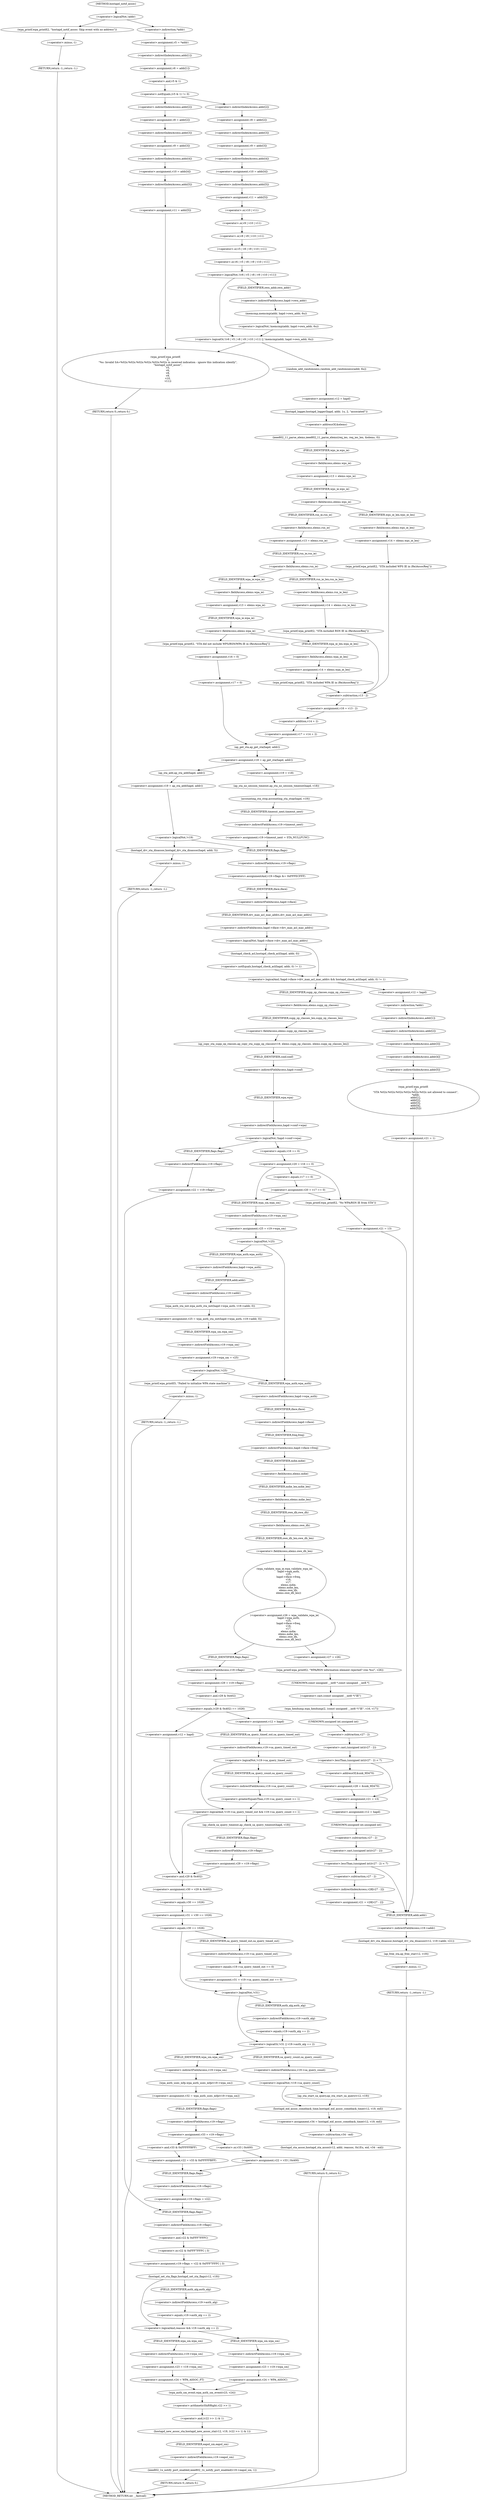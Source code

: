 digraph hostapd_notif_assoc {  
"1000169" [label = "(<operator>.logicalNot,!addr)" ]
"1000172" [label = "(wpa_printf,wpa_printf(2, \"hostapd_notif_assoc: Skip event with no address\"))" ]
"1000175" [label = "(RETURN,return -1;,return -1;)" ]
"1000176" [label = "(<operator>.minus,-1)" ]
"1000178" [label = "(<operator>.assignment,v5 = *addr)" ]
"1000180" [label = "(<operator>.indirection,*addr)" ]
"1000182" [label = "(<operator>.assignment,v6 = addr[1])" ]
"1000184" [label = "(<operator>.indirectIndexAccess,addr[1])" ]
"1000188" [label = "(<operator>.notEquals,(v5 & 1) != 0)" ]
"1000189" [label = "(<operator>.and,v5 & 1)" ]
"1000194" [label = "(<operator>.assignment,v8 = addr[2])" ]
"1000196" [label = "(<operator>.indirectIndexAccess,addr[2])" ]
"1000199" [label = "(<operator>.assignment,v9 = addr[3])" ]
"1000201" [label = "(<operator>.indirectIndexAccess,addr[3])" ]
"1000204" [label = "(<operator>.assignment,v10 = addr[4])" ]
"1000206" [label = "(<operator>.indirectIndexAccess,addr[4])" ]
"1000209" [label = "(<operator>.assignment,v11 = addr[5])" ]
"1000211" [label = "(<operator>.indirectIndexAccess,addr[5])" ]
"1000215" [label = "(wpa_printf,wpa_printf(\n      2,\n      \"%s: Invalid SA=%02x:%02x:%02x:%02x:%02x:%02x in received indication - ignore this indication silently\",\n      \"hostapd_notif_assoc\",\n      v5,\n      v6,\n      v8,\n      v9,\n      v10,\n      v11))" ]
"1000225" [label = "(RETURN,return 0;,return 0;)" ]
"1000227" [label = "(<operator>.assignment,v8 = addr[2])" ]
"1000229" [label = "(<operator>.indirectIndexAccess,addr[2])" ]
"1000232" [label = "(<operator>.assignment,v9 = addr[3])" ]
"1000234" [label = "(<operator>.indirectIndexAccess,addr[3])" ]
"1000237" [label = "(<operator>.assignment,v10 = addr[4])" ]
"1000239" [label = "(<operator>.indirectIndexAccess,addr[4])" ]
"1000242" [label = "(<operator>.assignment,v11 = addr[5])" ]
"1000244" [label = "(<operator>.indirectIndexAccess,addr[5])" ]
"1000248" [label = "(<operator>.logicalOr,!(v6 | v5 | v8 | v9 | v10 | v11) || !memcmp(addr, hapd->own_addr, 6u))" ]
"1000249" [label = "(<operator>.logicalNot,!(v6 | v5 | v8 | v9 | v10 | v11))" ]
"1000250" [label = "(<operator>.or,v6 | v5 | v8 | v9 | v10 | v11)" ]
"1000252" [label = "(<operator>.or,v5 | v8 | v9 | v10 | v11)" ]
"1000254" [label = "(<operator>.or,v8 | v9 | v10 | v11)" ]
"1000256" [label = "(<operator>.or,v9 | v10 | v11)" ]
"1000258" [label = "(<operator>.or,v10 | v11)" ]
"1000261" [label = "(<operator>.logicalNot,!memcmp(addr, hapd->own_addr, 6u))" ]
"1000262" [label = "(memcmp,memcmp(addr, hapd->own_addr, 6u))" ]
"1000264" [label = "(<operator>.indirectFieldAccess,hapd->own_addr)" ]
"1000266" [label = "(FIELD_IDENTIFIER,own_addr,own_addr)" ]
"1000269" [label = "(random_add_randomness,random_add_randomness(addr, 6u))" ]
"1000272" [label = "(<operator>.assignment,v12 = hapd)" ]
"1000275" [label = "(hostapd_logger,hostapd_logger(hapd, addr, 1u, 2, \"associated\"))" ]
"1000281" [label = "(ieee802_11_parse_elems,ieee802_11_parse_elems(req_ies, req_ies_len, &elems, 0))" ]
"1000284" [label = "(<operator>.addressOf,&elems)" ]
"1000287" [label = "(<operator>.assignment,v13 = elems.wps_ie)" ]
"1000289" [label = "(<operator>.fieldAccess,elems.wps_ie)" ]
"1000291" [label = "(FIELD_IDENTIFIER,wps_ie,wps_ie)" ]
"1000293" [label = "(<operator>.fieldAccess,elems.wps_ie)" ]
"1000295" [label = "(FIELD_IDENTIFIER,wps_ie,wps_ie)" ]
"1000297" [label = "(<operator>.assignment,v14 = elems.wps_ie_len)" ]
"1000299" [label = "(<operator>.fieldAccess,elems.wps_ie_len)" ]
"1000301" [label = "(FIELD_IDENTIFIER,wps_ie_len,wps_ie_len)" ]
"1000302" [label = "(wpa_printf,wpa_printf(2, \"STA included WPS IE in (Re)AssocReq\"))" ]
"1000306" [label = "(<operator>.assignment,v16 = v13 - 2)" ]
"1000308" [label = "(<operator>.subtraction,v13 - 2)" ]
"1000311" [label = "(<operator>.assignment,v17 = v14 + 2)" ]
"1000313" [label = "(<operator>.addition,v14 + 2)" ]
"1000317" [label = "(<operator>.assignment,v13 = elems.rsn_ie)" ]
"1000319" [label = "(<operator>.fieldAccess,elems.rsn_ie)" ]
"1000321" [label = "(FIELD_IDENTIFIER,rsn_ie,rsn_ie)" ]
"1000323" [label = "(<operator>.fieldAccess,elems.rsn_ie)" ]
"1000325" [label = "(FIELD_IDENTIFIER,rsn_ie,rsn_ie)" ]
"1000327" [label = "(<operator>.assignment,v14 = elems.rsn_ie_len)" ]
"1000329" [label = "(<operator>.fieldAccess,elems.rsn_ie_len)" ]
"1000331" [label = "(FIELD_IDENTIFIER,rsn_ie_len,rsn_ie_len)" ]
"1000332" [label = "(wpa_printf,wpa_printf(2, \"STA included RSN IE in (Re)AssocReq\"))" ]
"1000336" [label = "(<operator>.assignment,v13 = elems.wpa_ie)" ]
"1000338" [label = "(<operator>.fieldAccess,elems.wpa_ie)" ]
"1000340" [label = "(FIELD_IDENTIFIER,wpa_ie,wpa_ie)" ]
"1000342" [label = "(<operator>.fieldAccess,elems.wpa_ie)" ]
"1000344" [label = "(FIELD_IDENTIFIER,wpa_ie,wpa_ie)" ]
"1000346" [label = "(<operator>.assignment,v14 = elems.wpa_ie_len)" ]
"1000348" [label = "(<operator>.fieldAccess,elems.wpa_ie_len)" ]
"1000350" [label = "(FIELD_IDENTIFIER,wpa_ie_len,wpa_ie_len)" ]
"1000351" [label = "(wpa_printf,wpa_printf(2, \"STA included WPA IE in (Re)AssocReq\"))" ]
"1000355" [label = "(wpa_printf,wpa_printf(2, \"STA did not include WPS/RSN/WPA IE in (Re)AssocReq\"))" ]
"1000358" [label = "(<operator>.assignment,v16 = 0)" ]
"1000361" [label = "(<operator>.assignment,v17 = 0)" ]
"1000365" [label = "(<operator>.assignment,v18 = ap_get_sta(hapd, addr))" ]
"1000367" [label = "(ap_get_sta,ap_get_sta(hapd, addr))" ]
"1000373" [label = "(<operator>.assignment,v19 = v18)" ]
"1000376" [label = "(ap_sta_no_session_timeout,ap_sta_no_session_timeout(hapd, v18))" ]
"1000379" [label = "(accounting_sta_stop,accounting_sta_stop(hapd, v19))" ]
"1000382" [label = "(<operator>.assignment,v19->timeout_next = STA_NULLFUNC)" ]
"1000383" [label = "(<operator>.indirectFieldAccess,v19->timeout_next)" ]
"1000385" [label = "(FIELD_IDENTIFIER,timeout_next,timeout_next)" ]
"1000389" [label = "(<operator>.assignment,v19 = ap_sta_add(hapd, addr))" ]
"1000391" [label = "(ap_sta_add,ap_sta_add(hapd, addr))" ]
"1000395" [label = "(<operator>.logicalNot,!v19)" ]
"1000398" [label = "(hostapd_drv_sta_disassoc,hostapd_drv_sta_disassoc(hapd, addr, 5))" ]
"1000402" [label = "(RETURN,return -1;,return -1;)" ]
"1000403" [label = "(<operator>.minus,-1)" ]
"1000405" [label = "(<operators>.assignmentAnd,v19->flags &= 0xFFFECFFF)" ]
"1000406" [label = "(<operator>.indirectFieldAccess,v19->flags)" ]
"1000408" [label = "(FIELD_IDENTIFIER,flags,flags)" ]
"1000411" [label = "(<operator>.logicalAnd,!hapd->iface->drv_max_acl_mac_addrs && hostapd_check_acl(hapd, addr, 0) != 1)" ]
"1000412" [label = "(<operator>.logicalNot,!hapd->iface->drv_max_acl_mac_addrs)" ]
"1000413" [label = "(<operator>.indirectFieldAccess,hapd->iface->drv_max_acl_mac_addrs)" ]
"1000414" [label = "(<operator>.indirectFieldAccess,hapd->iface)" ]
"1000416" [label = "(FIELD_IDENTIFIER,iface,iface)" ]
"1000417" [label = "(FIELD_IDENTIFIER,drv_max_acl_mac_addrs,drv_max_acl_mac_addrs)" ]
"1000418" [label = "(<operator>.notEquals,hostapd_check_acl(hapd, addr, 0) != 1)" ]
"1000419" [label = "(hostapd_check_acl,hostapd_check_acl(hapd, addr, 0))" ]
"1000425" [label = "(<operator>.assignment,v12 = hapd)" ]
"1000428" [label = "(wpa_printf,wpa_printf(\n      3,\n      \"STA %02x:%02x:%02x:%02x:%02x:%02x not allowed to connect\",\n      *addr,\n      addr[1],\n      addr[2],\n      addr[3],\n      addr[4],\n      addr[5]))" ]
"1000431" [label = "(<operator>.indirection,*addr)" ]
"1000433" [label = "(<operator>.indirectIndexAccess,addr[1])" ]
"1000436" [label = "(<operator>.indirectIndexAccess,addr[2])" ]
"1000439" [label = "(<operator>.indirectIndexAccess,addr[3])" ]
"1000442" [label = "(<operator>.indirectIndexAccess,addr[4])" ]
"1000445" [label = "(<operator>.indirectIndexAccess,addr[5])" ]
"1000448" [label = "(<operator>.assignment,v21 = 1)" ]
"1000452" [label = "(ap_copy_sta_supp_op_classes,ap_copy_sta_supp_op_classes(v19, elems.supp_op_classes, elems.supp_op_classes_len))" ]
"1000454" [label = "(<operator>.fieldAccess,elems.supp_op_classes)" ]
"1000456" [label = "(FIELD_IDENTIFIER,supp_op_classes,supp_op_classes)" ]
"1000457" [label = "(<operator>.fieldAccess,elems.supp_op_classes_len)" ]
"1000459" [label = "(FIELD_IDENTIFIER,supp_op_classes_len,supp_op_classes_len)" ]
"1000461" [label = "(<operator>.logicalNot,!hapd->conf->wpa)" ]
"1000462" [label = "(<operator>.indirectFieldAccess,hapd->conf->wpa)" ]
"1000463" [label = "(<operator>.indirectFieldAccess,hapd->conf)" ]
"1000465" [label = "(FIELD_IDENTIFIER,conf,conf)" ]
"1000466" [label = "(FIELD_IDENTIFIER,wpa,wpa)" ]
"1000468" [label = "(<operator>.assignment,v22 = v19->flags)" ]
"1000470" [label = "(<operator>.indirectFieldAccess,v19->flags)" ]
"1000472" [label = "(FIELD_IDENTIFIER,flags,flags)" ]
"1000474" [label = "(<operator>.assignment,v20 = v16 == 0)" ]
"1000476" [label = "(<operator>.equals,v16 == 0)" ]
"1000481" [label = "(<operator>.assignment,v20 = v17 == 0)" ]
"1000483" [label = "(<operator>.equals,v17 == 0)" ]
"1000489" [label = "(wpa_printf,wpa_printf(2, \"No WPA/RSN IE from STA\"))" ]
"1000492" [label = "(<operator>.assignment,v21 = 13)" ]
"1000496" [label = "(hostapd_drv_sta_disassoc,hostapd_drv_sta_disassoc(v12, v19->addr, v21))" ]
"1000498" [label = "(<operator>.indirectFieldAccess,v19->addr)" ]
"1000500" [label = "(FIELD_IDENTIFIER,addr,addr)" ]
"1000502" [label = "(ap_free_sta,ap_free_sta(v12, v19))" ]
"1000505" [label = "(RETURN,return -1;,return -1;)" ]
"1000506" [label = "(<operator>.minus,-1)" ]
"1000508" [label = "(<operator>.assignment,v25 = v19->wpa_sm)" ]
"1000510" [label = "(<operator>.indirectFieldAccess,v19->wpa_sm)" ]
"1000512" [label = "(FIELD_IDENTIFIER,wpa_sm,wpa_sm)" ]
"1000514" [label = "(<operator>.logicalNot,!v25)" ]
"1000517" [label = "(<operator>.assignment,v25 = wpa_auth_sta_init(hapd->wpa_auth, v19->addr, 0))" ]
"1000519" [label = "(wpa_auth_sta_init,wpa_auth_sta_init(hapd->wpa_auth, v19->addr, 0))" ]
"1000520" [label = "(<operator>.indirectFieldAccess,hapd->wpa_auth)" ]
"1000522" [label = "(FIELD_IDENTIFIER,wpa_auth,wpa_auth)" ]
"1000523" [label = "(<operator>.indirectFieldAccess,v19->addr)" ]
"1000525" [label = "(FIELD_IDENTIFIER,addr,addr)" ]
"1000527" [label = "(<operator>.assignment,v19->wpa_sm = v25)" ]
"1000528" [label = "(<operator>.indirectFieldAccess,v19->wpa_sm)" ]
"1000530" [label = "(FIELD_IDENTIFIER,wpa_sm,wpa_sm)" ]
"1000533" [label = "(<operator>.logicalNot,!v25)" ]
"1000536" [label = "(wpa_printf,wpa_printf(5, \"Failed to initialize WPA state machine\"))" ]
"1000539" [label = "(RETURN,return -1;,return -1;)" ]
"1000540" [label = "(<operator>.minus,-1)" ]
"1000542" [label = "(<operator>.assignment,v26 = wpa_validate_wpa_ie(\n          hapd->wpa_auth,\n          v25,\n          hapd->iface->freq,\n          v16,\n          v17,\n          elems.mdie,\n          elems.mdie_len,\n          elems.owe_dh,\n          elems.owe_dh_len))" ]
"1000544" [label = "(wpa_validate_wpa_ie,wpa_validate_wpa_ie(\n          hapd->wpa_auth,\n          v25,\n          hapd->iface->freq,\n          v16,\n          v17,\n          elems.mdie,\n          elems.mdie_len,\n          elems.owe_dh,\n          elems.owe_dh_len))" ]
"1000545" [label = "(<operator>.indirectFieldAccess,hapd->wpa_auth)" ]
"1000547" [label = "(FIELD_IDENTIFIER,wpa_auth,wpa_auth)" ]
"1000549" [label = "(<operator>.indirectFieldAccess,hapd->iface->freq)" ]
"1000550" [label = "(<operator>.indirectFieldAccess,hapd->iface)" ]
"1000552" [label = "(FIELD_IDENTIFIER,iface,iface)" ]
"1000553" [label = "(FIELD_IDENTIFIER,freq,freq)" ]
"1000556" [label = "(<operator>.fieldAccess,elems.mdie)" ]
"1000558" [label = "(FIELD_IDENTIFIER,mdie,mdie)" ]
"1000559" [label = "(<operator>.fieldAccess,elems.mdie_len)" ]
"1000561" [label = "(FIELD_IDENTIFIER,mdie_len,mdie_len)" ]
"1000562" [label = "(<operator>.fieldAccess,elems.owe_dh)" ]
"1000564" [label = "(FIELD_IDENTIFIER,owe_dh,owe_dh)" ]
"1000565" [label = "(<operator>.fieldAccess,elems.owe_dh_len)" ]
"1000567" [label = "(FIELD_IDENTIFIER,owe_dh_len,owe_dh_len)" ]
"1000571" [label = "(<operator>.assignment,v27 = v26)" ]
"1000574" [label = "(wpa_printf,wpa_printf(2, \"WPA/RSN information element rejected? (res %u)\", v26))" ]
"1000578" [label = "(wpa_hexdump,wpa_hexdump(2, (const unsigned __int8 *)\"IE\", v16, v17))" ]
"1000580" [label = "(<operator>.cast,(const unsigned __int8 *)\"IE\")" ]
"1000581" [label = "(UNKNOWN,const unsigned __int8 *,const unsigned __int8 *)" ]
"1000586" [label = "(<operator>.lessThan,(unsigned int)(v27 - 2) < 7)" ]
"1000587" [label = "(<operator>.cast,(unsigned int)(v27 - 2))" ]
"1000588" [label = "(UNKNOWN,unsigned int,unsigned int)" ]
"1000589" [label = "(<operator>.subtraction,v27 - 2)" ]
"1000593" [label = "(<operator>.assignment,v28 = &unk_9D470)" ]
"1000595" [label = "(<operator>.addressOf,&unk_9D470)" ]
"1000597" [label = "(<operator>.assignment,v21 = 13)" ]
"1000600" [label = "(<operator>.assignment,v12 = hapd)" ]
"1000604" [label = "(<operator>.lessThan,(unsigned int)(v27 - 2) < 7)" ]
"1000605" [label = "(<operator>.cast,(unsigned int)(v27 - 2))" ]
"1000606" [label = "(UNKNOWN,unsigned int,unsigned int)" ]
"1000607" [label = "(<operator>.subtraction,v27 - 2)" ]
"1000611" [label = "(<operator>.assignment,v21 = v28[v27 - 2])" ]
"1000613" [label = "(<operator>.indirectIndexAccess,v28[v27 - 2])" ]
"1000615" [label = "(<operator>.subtraction,v27 - 2)" ]
"1000619" [label = "(<operator>.assignment,v29 = v19->flags)" ]
"1000621" [label = "(<operator>.indirectFieldAccess,v19->flags)" ]
"1000623" [label = "(FIELD_IDENTIFIER,flags,flags)" ]
"1000625" [label = "(<operator>.equals,(v29 & 0x402) == 1026)" ]
"1000626" [label = "(<operator>.and,v29 & 0x402)" ]
"1000631" [label = "(<operator>.assignment,v12 = hapd)" ]
"1000635" [label = "(<operator>.logicalAnd,!v19->sa_query_timed_out && v19->sa_query_count >= 1)" ]
"1000636" [label = "(<operator>.logicalNot,!v19->sa_query_timed_out)" ]
"1000637" [label = "(<operator>.indirectFieldAccess,v19->sa_query_timed_out)" ]
"1000639" [label = "(FIELD_IDENTIFIER,sa_query_timed_out,sa_query_timed_out)" ]
"1000640" [label = "(<operator>.greaterEqualsThan,v19->sa_query_count >= 1)" ]
"1000641" [label = "(<operator>.indirectFieldAccess,v19->sa_query_count)" ]
"1000643" [label = "(FIELD_IDENTIFIER,sa_query_count,sa_query_count)" ]
"1000646" [label = "(ap_check_sa_query_timeout,ap_check_sa_query_timeout(hapd, v19))" ]
"1000649" [label = "(<operator>.assignment,v29 = v19->flags)" ]
"1000651" [label = "(<operator>.indirectFieldAccess,v19->flags)" ]
"1000653" [label = "(FIELD_IDENTIFIER,flags,flags)" ]
"1000656" [label = "(<operator>.assignment,v12 = hapd)" ]
"1000659" [label = "(<operator>.assignment,v30 = v29 & 0x402)" ]
"1000661" [label = "(<operator>.and,v29 & 0x402)" ]
"1000664" [label = "(<operator>.assignment,v31 = v30 == 1026)" ]
"1000666" [label = "(<operator>.equals,v30 == 1026)" ]
"1000670" [label = "(<operator>.equals,v30 == 1026)" ]
"1000673" [label = "(<operator>.assignment,v31 = v19->sa_query_timed_out == 0)" ]
"1000675" [label = "(<operator>.equals,v19->sa_query_timed_out == 0)" ]
"1000676" [label = "(<operator>.indirectFieldAccess,v19->sa_query_timed_out)" ]
"1000678" [label = "(FIELD_IDENTIFIER,sa_query_timed_out,sa_query_timed_out)" ]
"1000681" [label = "(<operator>.logicalOr,!v31 || v19->auth_alg == 2)" ]
"1000682" [label = "(<operator>.logicalNot,!v31)" ]
"1000684" [label = "(<operator>.equals,v19->auth_alg == 2)" ]
"1000685" [label = "(<operator>.indirectFieldAccess,v19->auth_alg)" ]
"1000687" [label = "(FIELD_IDENTIFIER,auth_alg,auth_alg)" ]
"1000690" [label = "(<operator>.assignment,v32 = wpa_auth_uses_mfp(v19->wpa_sm))" ]
"1000692" [label = "(wpa_auth_uses_mfp,wpa_auth_uses_mfp(v19->wpa_sm))" ]
"1000693" [label = "(<operator>.indirectFieldAccess,v19->wpa_sm)" ]
"1000695" [label = "(FIELD_IDENTIFIER,wpa_sm,wpa_sm)" ]
"1000696" [label = "(<operator>.assignment,v33 = v19->flags)" ]
"1000698" [label = "(<operator>.indirectFieldAccess,v19->flags)" ]
"1000700" [label = "(FIELD_IDENTIFIER,flags,flags)" ]
"1000703" [label = "(<operator>.assignment,v22 = v33 | 0x400)" ]
"1000705" [label = "(<operator>.or,v33 | 0x400)" ]
"1000709" [label = "(<operator>.assignment,v22 = v33 & 0xFFFFFBFF)" ]
"1000711" [label = "(<operator>.and,v33 & 0xFFFFFBFF)" ]
"1000714" [label = "(<operator>.assignment,v19->flags = v22)" ]
"1000715" [label = "(<operator>.indirectFieldAccess,v19->flags)" ]
"1000717" [label = "(FIELD_IDENTIFIER,flags,flags)" ]
"1000720" [label = "(<operator>.assignment,v19->flags = v22 & 0xFFF7FFFC | 3)" ]
"1000721" [label = "(<operator>.indirectFieldAccess,v19->flags)" ]
"1000723" [label = "(FIELD_IDENTIFIER,flags,flags)" ]
"1000724" [label = "(<operator>.or,v22 & 0xFFF7FFFC | 3)" ]
"1000725" [label = "(<operator>.and,v22 & 0xFFF7FFFC)" ]
"1000729" [label = "(hostapd_set_sta_flags,hostapd_set_sta_flags(v12, v19))" ]
"1000733" [label = "(<operator>.logicalAnd,reassoc && v19->auth_alg == 2)" ]
"1000735" [label = "(<operator>.equals,v19->auth_alg == 2)" ]
"1000736" [label = "(<operator>.indirectFieldAccess,v19->auth_alg)" ]
"1000738" [label = "(FIELD_IDENTIFIER,auth_alg,auth_alg)" ]
"1000741" [label = "(<operator>.assignment,v23 = v19->wpa_sm)" ]
"1000743" [label = "(<operator>.indirectFieldAccess,v19->wpa_sm)" ]
"1000745" [label = "(FIELD_IDENTIFIER,wpa_sm,wpa_sm)" ]
"1000746" [label = "(<operator>.assignment,v24 = WPA_ASSOC_FT)" ]
"1000751" [label = "(<operator>.assignment,v23 = v19->wpa_sm)" ]
"1000753" [label = "(<operator>.indirectFieldAccess,v19->wpa_sm)" ]
"1000755" [label = "(FIELD_IDENTIFIER,wpa_sm,wpa_sm)" ]
"1000756" [label = "(<operator>.assignment,v24 = WPA_ASSOC)" ]
"1000759" [label = "(wpa_auth_sm_event,wpa_auth_sm_event(v23, v24))" ]
"1000762" [label = "(hostapd_new_assoc_sta,hostapd_new_assoc_sta(v12, v19, (v22 >> 1) & 1))" ]
"1000765" [label = "(<operator>.and,(v22 >> 1) & 1)" ]
"1000766" [label = "(<operator>.arithmeticShiftRight,v22 >> 1)" ]
"1000770" [label = "(ieee802_1x_notify_port_enabled,ieee802_1x_notify_port_enabled(v19->eapol_sm, 1))" ]
"1000771" [label = "(<operator>.indirectFieldAccess,v19->eapol_sm)" ]
"1000773" [label = "(FIELD_IDENTIFIER,eapol_sm,eapol_sm)" ]
"1000775" [label = "(RETURN,return 0;,return 0;)" ]
"1000778" [label = "(<operator>.logicalNot,!v19->sa_query_count)" ]
"1000779" [label = "(<operator>.indirectFieldAccess,v19->sa_query_count)" ]
"1000781" [label = "(FIELD_IDENTIFIER,sa_query_count,sa_query_count)" ]
"1000782" [label = "(ap_sta_start_sa_query,ap_sta_start_sa_query(v12, v19))" ]
"1000785" [label = "(<operator>.assignment,v34 = hostapd_eid_assoc_comeback_time(v12, v19, eid))" ]
"1000787" [label = "(hostapd_eid_assoc_comeback_time,hostapd_eid_assoc_comeback_time(v12, v19, eid))" ]
"1000791" [label = "(hostapd_sta_assoc,hostapd_sta_assoc(v12, addr, reassoc, 0x1Eu, eid, v34 - eid))" ]
"1000797" [label = "(<operator>.subtraction,v34 - eid)" ]
"1000800" [label = "(RETURN,return 0;,return 0;)" ]
"1000131" [label = "(METHOD,hostapd_notif_assoc)" ]
"1000802" [label = "(METHOD_RETURN,int __fastcall)" ]
  "1000169" -> "1000172" 
  "1000169" -> "1000180" 
  "1000172" -> "1000176" 
  "1000175" -> "1000802" 
  "1000176" -> "1000175" 
  "1000178" -> "1000184" 
  "1000180" -> "1000178" 
  "1000182" -> "1000189" 
  "1000184" -> "1000182" 
  "1000188" -> "1000196" 
  "1000188" -> "1000229" 
  "1000189" -> "1000188" 
  "1000194" -> "1000201" 
  "1000196" -> "1000194" 
  "1000199" -> "1000206" 
  "1000201" -> "1000199" 
  "1000204" -> "1000211" 
  "1000206" -> "1000204" 
  "1000209" -> "1000215" 
  "1000211" -> "1000209" 
  "1000215" -> "1000225" 
  "1000225" -> "1000802" 
  "1000227" -> "1000234" 
  "1000229" -> "1000227" 
  "1000232" -> "1000239" 
  "1000234" -> "1000232" 
  "1000237" -> "1000244" 
  "1000239" -> "1000237" 
  "1000242" -> "1000258" 
  "1000244" -> "1000242" 
  "1000248" -> "1000215" 
  "1000248" -> "1000269" 
  "1000249" -> "1000248" 
  "1000249" -> "1000266" 
  "1000250" -> "1000249" 
  "1000252" -> "1000250" 
  "1000254" -> "1000252" 
  "1000256" -> "1000254" 
  "1000258" -> "1000256" 
  "1000261" -> "1000248" 
  "1000262" -> "1000261" 
  "1000264" -> "1000262" 
  "1000266" -> "1000264" 
  "1000269" -> "1000272" 
  "1000272" -> "1000275" 
  "1000275" -> "1000284" 
  "1000281" -> "1000291" 
  "1000284" -> "1000281" 
  "1000287" -> "1000295" 
  "1000289" -> "1000287" 
  "1000291" -> "1000289" 
  "1000293" -> "1000301" 
  "1000293" -> "1000321" 
  "1000295" -> "1000293" 
  "1000297" -> "1000302" 
  "1000299" -> "1000297" 
  "1000301" -> "1000299" 
  "1000302" -> "1000308" 
  "1000306" -> "1000313" 
  "1000308" -> "1000306" 
  "1000311" -> "1000367" 
  "1000313" -> "1000311" 
  "1000317" -> "1000325" 
  "1000319" -> "1000317" 
  "1000321" -> "1000319" 
  "1000323" -> "1000331" 
  "1000323" -> "1000340" 
  "1000325" -> "1000323" 
  "1000327" -> "1000332" 
  "1000329" -> "1000327" 
  "1000331" -> "1000329" 
  "1000332" -> "1000308" 
  "1000336" -> "1000344" 
  "1000338" -> "1000336" 
  "1000340" -> "1000338" 
  "1000342" -> "1000350" 
  "1000342" -> "1000355" 
  "1000344" -> "1000342" 
  "1000346" -> "1000351" 
  "1000348" -> "1000346" 
  "1000350" -> "1000348" 
  "1000351" -> "1000308" 
  "1000355" -> "1000358" 
  "1000358" -> "1000361" 
  "1000361" -> "1000367" 
  "1000365" -> "1000373" 
  "1000365" -> "1000391" 
  "1000367" -> "1000365" 
  "1000373" -> "1000376" 
  "1000376" -> "1000379" 
  "1000379" -> "1000385" 
  "1000382" -> "1000408" 
  "1000383" -> "1000382" 
  "1000385" -> "1000383" 
  "1000389" -> "1000395" 
  "1000391" -> "1000389" 
  "1000395" -> "1000398" 
  "1000395" -> "1000408" 
  "1000398" -> "1000403" 
  "1000402" -> "1000802" 
  "1000403" -> "1000402" 
  "1000405" -> "1000416" 
  "1000406" -> "1000405" 
  "1000408" -> "1000406" 
  "1000411" -> "1000425" 
  "1000411" -> "1000456" 
  "1000412" -> "1000411" 
  "1000412" -> "1000419" 
  "1000413" -> "1000412" 
  "1000414" -> "1000417" 
  "1000416" -> "1000414" 
  "1000417" -> "1000413" 
  "1000418" -> "1000411" 
  "1000419" -> "1000418" 
  "1000425" -> "1000431" 
  "1000428" -> "1000448" 
  "1000431" -> "1000433" 
  "1000433" -> "1000436" 
  "1000436" -> "1000439" 
  "1000439" -> "1000442" 
  "1000442" -> "1000445" 
  "1000445" -> "1000428" 
  "1000448" -> "1000500" 
  "1000452" -> "1000465" 
  "1000454" -> "1000459" 
  "1000456" -> "1000454" 
  "1000457" -> "1000452" 
  "1000459" -> "1000457" 
  "1000461" -> "1000472" 
  "1000461" -> "1000476" 
  "1000462" -> "1000461" 
  "1000463" -> "1000466" 
  "1000465" -> "1000463" 
  "1000466" -> "1000462" 
  "1000468" -> "1000723" 
  "1000470" -> "1000468" 
  "1000472" -> "1000470" 
  "1000474" -> "1000483" 
  "1000474" -> "1000489" 
  "1000474" -> "1000512" 
  "1000476" -> "1000474" 
  "1000481" -> "1000489" 
  "1000481" -> "1000512" 
  "1000483" -> "1000481" 
  "1000489" -> "1000492" 
  "1000492" -> "1000500" 
  "1000496" -> "1000502" 
  "1000498" -> "1000496" 
  "1000500" -> "1000498" 
  "1000502" -> "1000506" 
  "1000505" -> "1000802" 
  "1000506" -> "1000505" 
  "1000508" -> "1000514" 
  "1000510" -> "1000508" 
  "1000512" -> "1000510" 
  "1000514" -> "1000522" 
  "1000514" -> "1000547" 
  "1000517" -> "1000530" 
  "1000519" -> "1000517" 
  "1000520" -> "1000525" 
  "1000522" -> "1000520" 
  "1000523" -> "1000519" 
  "1000525" -> "1000523" 
  "1000527" -> "1000533" 
  "1000528" -> "1000527" 
  "1000530" -> "1000528" 
  "1000533" -> "1000536" 
  "1000533" -> "1000547" 
  "1000536" -> "1000540" 
  "1000539" -> "1000802" 
  "1000540" -> "1000539" 
  "1000542" -> "1000571" 
  "1000542" -> "1000623" 
  "1000544" -> "1000542" 
  "1000545" -> "1000552" 
  "1000547" -> "1000545" 
  "1000549" -> "1000558" 
  "1000550" -> "1000553" 
  "1000552" -> "1000550" 
  "1000553" -> "1000549" 
  "1000556" -> "1000561" 
  "1000558" -> "1000556" 
  "1000559" -> "1000564" 
  "1000561" -> "1000559" 
  "1000562" -> "1000567" 
  "1000564" -> "1000562" 
  "1000565" -> "1000544" 
  "1000567" -> "1000565" 
  "1000571" -> "1000574" 
  "1000574" -> "1000581" 
  "1000578" -> "1000588" 
  "1000580" -> "1000578" 
  "1000581" -> "1000580" 
  "1000586" -> "1000595" 
  "1000586" -> "1000597" 
  "1000587" -> "1000586" 
  "1000588" -> "1000589" 
  "1000589" -> "1000587" 
  "1000593" -> "1000597" 
  "1000595" -> "1000593" 
  "1000597" -> "1000600" 
  "1000600" -> "1000606" 
  "1000604" -> "1000615" 
  "1000604" -> "1000500" 
  "1000605" -> "1000604" 
  "1000606" -> "1000607" 
  "1000607" -> "1000605" 
  "1000611" -> "1000500" 
  "1000613" -> "1000611" 
  "1000615" -> "1000613" 
  "1000619" -> "1000626" 
  "1000621" -> "1000619" 
  "1000623" -> "1000621" 
  "1000625" -> "1000631" 
  "1000625" -> "1000656" 
  "1000626" -> "1000625" 
  "1000631" -> "1000639" 
  "1000635" -> "1000646" 
  "1000635" -> "1000661" 
  "1000636" -> "1000635" 
  "1000636" -> "1000643" 
  "1000637" -> "1000636" 
  "1000639" -> "1000637" 
  "1000640" -> "1000635" 
  "1000641" -> "1000640" 
  "1000643" -> "1000641" 
  "1000646" -> "1000653" 
  "1000649" -> "1000661" 
  "1000651" -> "1000649" 
  "1000653" -> "1000651" 
  "1000656" -> "1000661" 
  "1000659" -> "1000666" 
  "1000661" -> "1000659" 
  "1000664" -> "1000670" 
  "1000666" -> "1000664" 
  "1000670" -> "1000678" 
  "1000670" -> "1000682" 
  "1000673" -> "1000682" 
  "1000675" -> "1000673" 
  "1000676" -> "1000675" 
  "1000678" -> "1000676" 
  "1000681" -> "1000695" 
  "1000681" -> "1000781" 
  "1000682" -> "1000681" 
  "1000682" -> "1000687" 
  "1000684" -> "1000681" 
  "1000685" -> "1000684" 
  "1000687" -> "1000685" 
  "1000690" -> "1000700" 
  "1000692" -> "1000690" 
  "1000693" -> "1000692" 
  "1000695" -> "1000693" 
  "1000696" -> "1000705" 
  "1000696" -> "1000711" 
  "1000698" -> "1000696" 
  "1000700" -> "1000698" 
  "1000703" -> "1000717" 
  "1000705" -> "1000703" 
  "1000709" -> "1000717" 
  "1000711" -> "1000709" 
  "1000714" -> "1000723" 
  "1000715" -> "1000714" 
  "1000717" -> "1000715" 
  "1000720" -> "1000729" 
  "1000721" -> "1000725" 
  "1000723" -> "1000721" 
  "1000724" -> "1000720" 
  "1000725" -> "1000724" 
  "1000729" -> "1000733" 
  "1000729" -> "1000738" 
  "1000733" -> "1000745" 
  "1000733" -> "1000755" 
  "1000735" -> "1000733" 
  "1000736" -> "1000735" 
  "1000738" -> "1000736" 
  "1000741" -> "1000746" 
  "1000743" -> "1000741" 
  "1000745" -> "1000743" 
  "1000746" -> "1000759" 
  "1000751" -> "1000756" 
  "1000753" -> "1000751" 
  "1000755" -> "1000753" 
  "1000756" -> "1000759" 
  "1000759" -> "1000766" 
  "1000762" -> "1000773" 
  "1000765" -> "1000762" 
  "1000766" -> "1000765" 
  "1000770" -> "1000775" 
  "1000771" -> "1000770" 
  "1000773" -> "1000771" 
  "1000775" -> "1000802" 
  "1000778" -> "1000782" 
  "1000778" -> "1000787" 
  "1000779" -> "1000778" 
  "1000781" -> "1000779" 
  "1000782" -> "1000787" 
  "1000785" -> "1000797" 
  "1000787" -> "1000785" 
  "1000791" -> "1000800" 
  "1000797" -> "1000791" 
  "1000800" -> "1000802" 
  "1000131" -> "1000169" 
}
